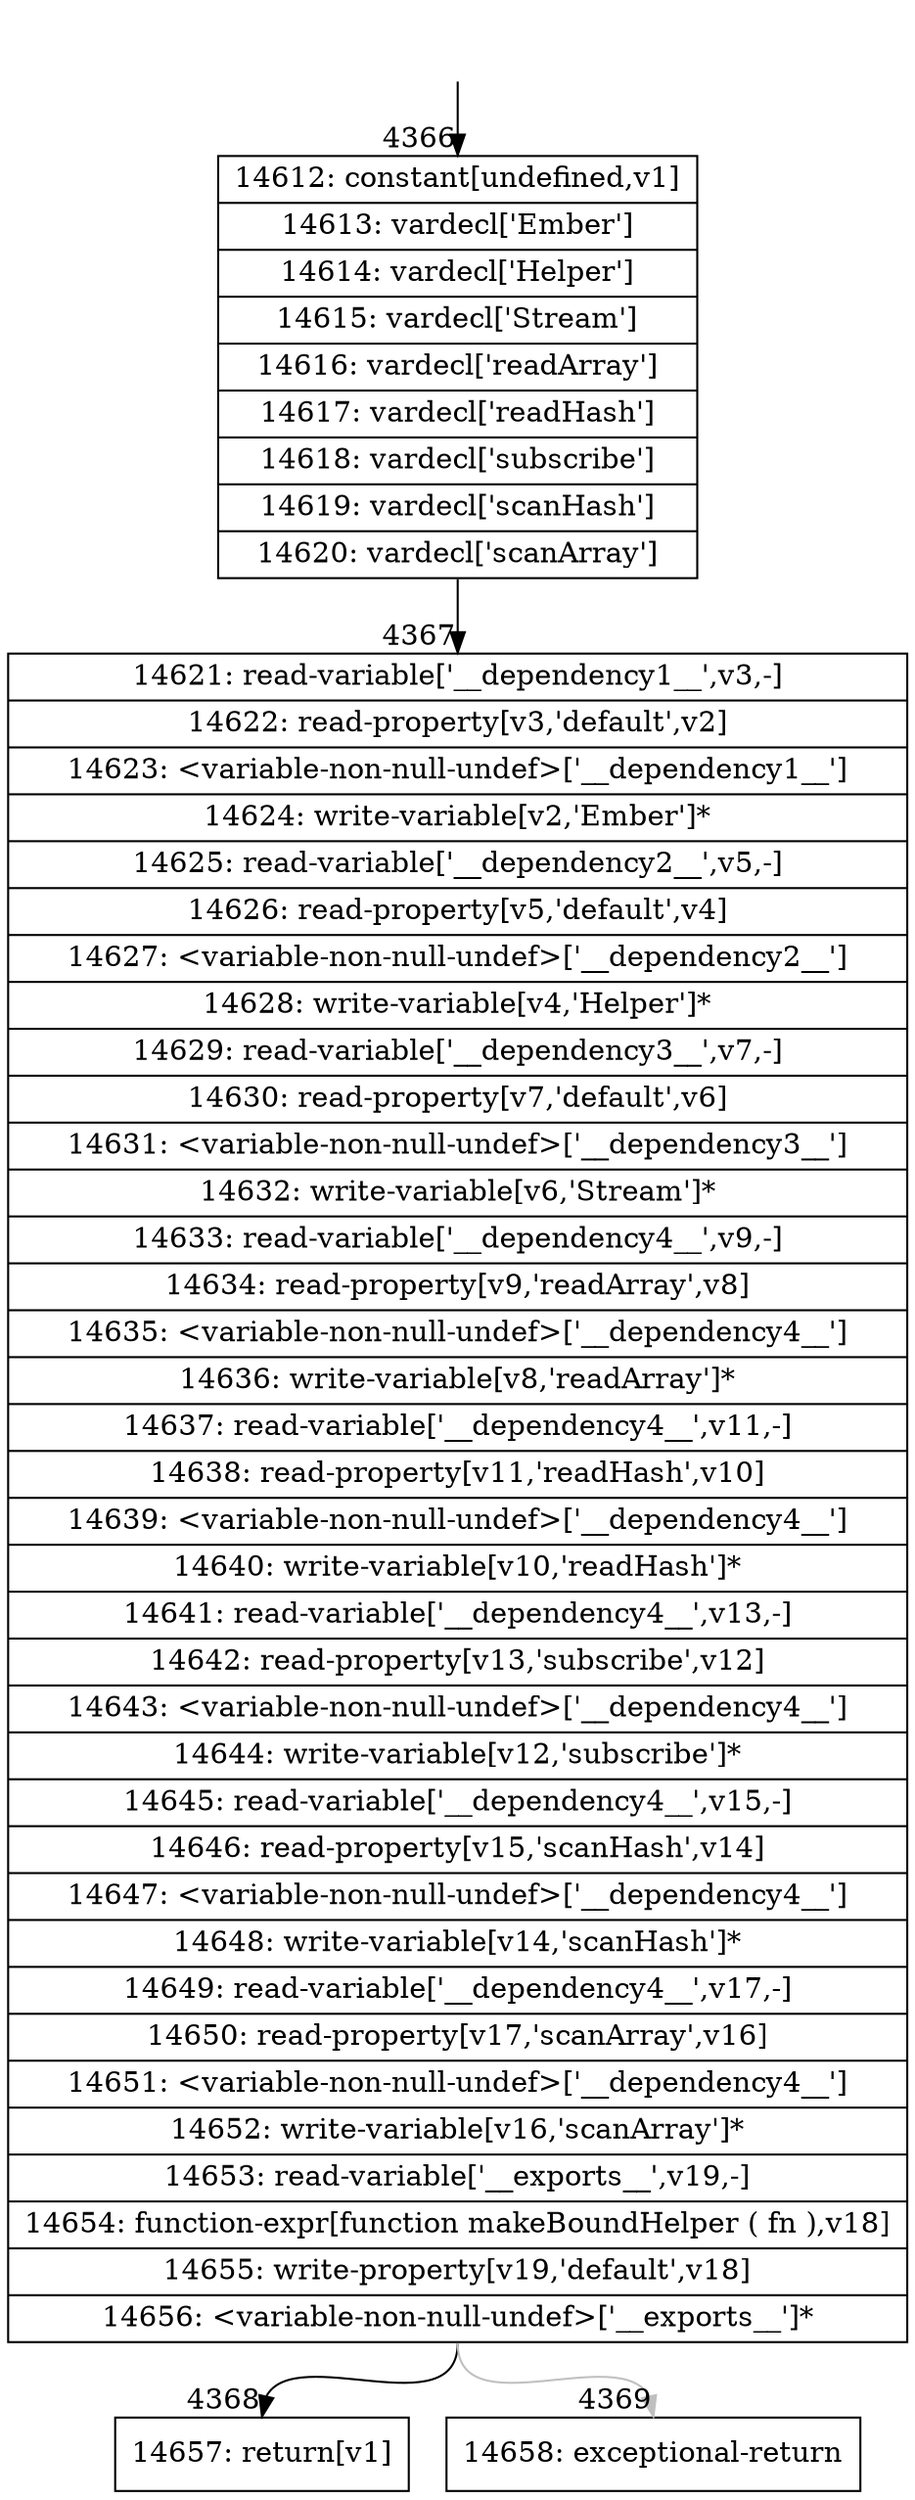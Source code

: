 digraph {
rankdir="TD"
BB_entry350[shape=none,label=""];
BB_entry350 -> BB4366 [tailport=s, headport=n, headlabel="    4366"]
BB4366 [shape=record label="{14612: constant[undefined,v1]|14613: vardecl['Ember']|14614: vardecl['Helper']|14615: vardecl['Stream']|14616: vardecl['readArray']|14617: vardecl['readHash']|14618: vardecl['subscribe']|14619: vardecl['scanHash']|14620: vardecl['scanArray']}" ] 
BB4366 -> BB4367 [tailport=s, headport=n, headlabel="      4367"]
BB4367 [shape=record label="{14621: read-variable['__dependency1__',v3,-]|14622: read-property[v3,'default',v2]|14623: \<variable-non-null-undef\>['__dependency1__']|14624: write-variable[v2,'Ember']*|14625: read-variable['__dependency2__',v5,-]|14626: read-property[v5,'default',v4]|14627: \<variable-non-null-undef\>['__dependency2__']|14628: write-variable[v4,'Helper']*|14629: read-variable['__dependency3__',v7,-]|14630: read-property[v7,'default',v6]|14631: \<variable-non-null-undef\>['__dependency3__']|14632: write-variable[v6,'Stream']*|14633: read-variable['__dependency4__',v9,-]|14634: read-property[v9,'readArray',v8]|14635: \<variable-non-null-undef\>['__dependency4__']|14636: write-variable[v8,'readArray']*|14637: read-variable['__dependency4__',v11,-]|14638: read-property[v11,'readHash',v10]|14639: \<variable-non-null-undef\>['__dependency4__']|14640: write-variable[v10,'readHash']*|14641: read-variable['__dependency4__',v13,-]|14642: read-property[v13,'subscribe',v12]|14643: \<variable-non-null-undef\>['__dependency4__']|14644: write-variable[v12,'subscribe']*|14645: read-variable['__dependency4__',v15,-]|14646: read-property[v15,'scanHash',v14]|14647: \<variable-non-null-undef\>['__dependency4__']|14648: write-variable[v14,'scanHash']*|14649: read-variable['__dependency4__',v17,-]|14650: read-property[v17,'scanArray',v16]|14651: \<variable-non-null-undef\>['__dependency4__']|14652: write-variable[v16,'scanArray']*|14653: read-variable['__exports__',v19,-]|14654: function-expr[function makeBoundHelper ( fn ),v18]|14655: write-property[v19,'default',v18]|14656: \<variable-non-null-undef\>['__exports__']*}" ] 
BB4367 -> BB4368 [tailport=s, headport=n, headlabel="      4368"]
BB4367 -> BB4369 [tailport=s, headport=n, color=gray, headlabel="      4369"]
BB4368 [shape=record label="{14657: return[v1]}" ] 
BB4369 [shape=record label="{14658: exceptional-return}" ] 
//#$~ 8326
}
